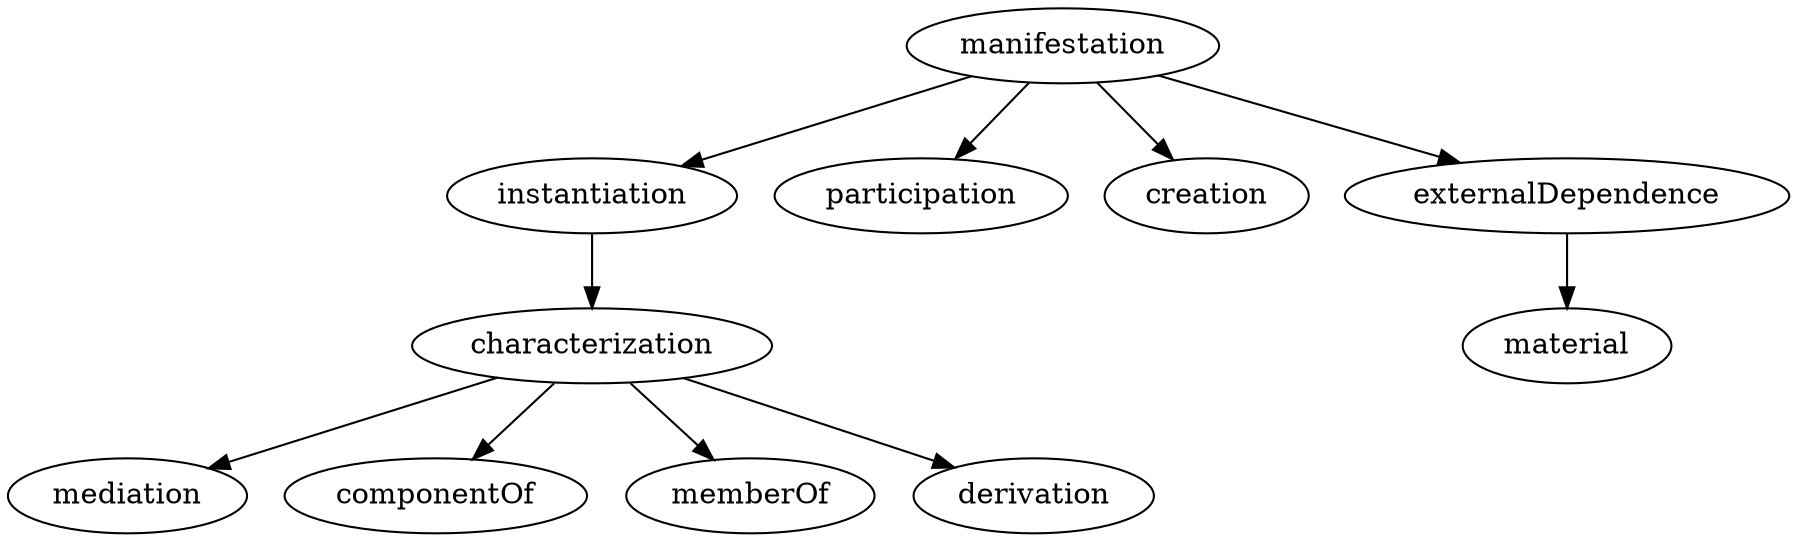 strict digraph {
manifestation;
instantiation;
participation;
creation;
externalDependence;
characterization;
material;
mediation;
componentOf;
memberOf;
derivation;
manifestation -> instantiation;
manifestation -> participation;
manifestation -> creation;
manifestation -> externalDependence;
instantiation -> characterization;
externalDependence -> material;
characterization -> mediation;
characterization -> componentOf;
characterization -> memberOf;
characterization -> derivation;
}
